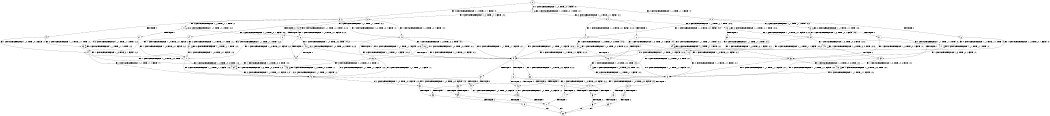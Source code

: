 digraph BCG {
size = "7, 10.5";
center = TRUE;
node [shape = circle];
0 [peripheries = 2];
0 -> 1 [label = "EX !1 !ATOMIC_EXCH_BRANCH (1, +0, TRUE, +0, 1, TRUE) !:0:"];
0 -> 2 [label = "EX !2 !ATOMIC_EXCH_BRANCH (1, +1, TRUE, +1, 1, FALSE) !:0:"];
0 -> 3 [label = "EX !0 !ATOMIC_EXCH_BRANCH (1, +1, TRUE, +1, 1, FALSE) !:0:"];
1 -> 4 [label = "EX !2 !ATOMIC_EXCH_BRANCH (1, +1, TRUE, +1, 1, FALSE) !:0:1:"];
1 -> 5 [label = "EX !0 !ATOMIC_EXCH_BRANCH (1, +1, TRUE, +1, 1, FALSE) !:0:1:"];
1 -> 1 [label = "EX !1 !ATOMIC_EXCH_BRANCH (1, +0, TRUE, +0, 1, TRUE) !:0:1:"];
2 -> 6 [label = "TERMINATE !2"];
2 -> 7 [label = "EX !1 !ATOMIC_EXCH_BRANCH (1, +0, TRUE, +0, 1, FALSE) !:0:2:"];
2 -> 8 [label = "EX !0 !ATOMIC_EXCH_BRANCH (1, +1, TRUE, +1, 1, TRUE) !:0:2:"];
3 -> 9 [label = "TERMINATE !0"];
3 -> 10 [label = "EX !1 !ATOMIC_EXCH_BRANCH (1, +0, TRUE, +0, 1, FALSE) !:0:"];
3 -> 11 [label = "EX !2 !ATOMIC_EXCH_BRANCH (1, +1, TRUE, +1, 1, TRUE) !:0:"];
4 -> 12 [label = "TERMINATE !2"];
4 -> 13 [label = "EX !0 !ATOMIC_EXCH_BRANCH (1, +1, TRUE, +1, 1, TRUE) !:0:1:2:"];
4 -> 7 [label = "EX !1 !ATOMIC_EXCH_BRANCH (1, +0, TRUE, +0, 1, FALSE) !:0:1:2:"];
5 -> 14 [label = "TERMINATE !0"];
5 -> 15 [label = "EX !2 !ATOMIC_EXCH_BRANCH (1, +1, TRUE, +1, 1, TRUE) !:0:1:"];
5 -> 10 [label = "EX !1 !ATOMIC_EXCH_BRANCH (1, +0, TRUE, +0, 1, FALSE) !:0:1:"];
6 -> 16 [label = "EX !1 !ATOMIC_EXCH_BRANCH (1, +0, TRUE, +0, 1, FALSE) !:0:"];
6 -> 17 [label = "EX !0 !ATOMIC_EXCH_BRANCH (1, +1, TRUE, +1, 1, TRUE) !:0:"];
7 -> 18 [label = "TERMINATE !2"];
7 -> 19 [label = "EX !0 !ATOMIC_EXCH_BRANCH (1, +1, TRUE, +1, 1, FALSE) !:0:1:2:"];
7 -> 20 [label = "EX !1 !ATOMIC_EXCH_BRANCH (1, +0, TRUE, +0, 2, TRUE) !:0:1:2:"];
8 -> 21 [label = "TERMINATE !2"];
8 -> 22 [label = "EX !1 !ATOMIC_EXCH_BRANCH (1, +0, TRUE, +0, 1, FALSE) !:0:2:"];
8 -> 8 [label = "EX !0 !ATOMIC_EXCH_BRANCH (1, +1, TRUE, +1, 1, TRUE) !:0:2:"];
9 -> 23 [label = "EX !2 !ATOMIC_EXCH_BRANCH (1, +1, TRUE, +1, 1, TRUE) !:1:"];
9 -> 24 [label = "EX !1 !ATOMIC_EXCH_BRANCH (1, +0, TRUE, +0, 1, FALSE) !:1:"];
10 -> 25 [label = "TERMINATE !0"];
10 -> 19 [label = "EX !2 !ATOMIC_EXCH_BRANCH (1, +1, TRUE, +1, 1, FALSE) !:0:1:"];
10 -> 26 [label = "EX !1 !ATOMIC_EXCH_BRANCH (1, +0, TRUE, +0, 2, TRUE) !:0:1:"];
11 -> 27 [label = "TERMINATE !0"];
11 -> 28 [label = "EX !1 !ATOMIC_EXCH_BRANCH (1, +0, TRUE, +0, 1, FALSE) !:0:2:"];
11 -> 11 [label = "EX !2 !ATOMIC_EXCH_BRANCH (1, +1, TRUE, +1, 1, TRUE) !:0:2:"];
12 -> 29 [label = "EX !0 !ATOMIC_EXCH_BRANCH (1, +1, TRUE, +1, 1, TRUE) !:0:1:"];
12 -> 16 [label = "EX !1 !ATOMIC_EXCH_BRANCH (1, +0, TRUE, +0, 1, FALSE) !:0:1:"];
13 -> 30 [label = "TERMINATE !2"];
13 -> 22 [label = "EX !1 !ATOMIC_EXCH_BRANCH (1, +0, TRUE, +0, 1, FALSE) !:0:1:2:"];
13 -> 13 [label = "EX !0 !ATOMIC_EXCH_BRANCH (1, +1, TRUE, +1, 1, TRUE) !:0:1:2:"];
14 -> 31 [label = "EX !2 !ATOMIC_EXCH_BRANCH (1, +1, TRUE, +1, 1, TRUE) !:1:"];
14 -> 24 [label = "EX !1 !ATOMIC_EXCH_BRANCH (1, +0, TRUE, +0, 1, FALSE) !:1:"];
15 -> 32 [label = "TERMINATE !0"];
15 -> 15 [label = "EX !2 !ATOMIC_EXCH_BRANCH (1, +1, TRUE, +1, 1, TRUE) !:0:1:2:"];
15 -> 28 [label = "EX !1 !ATOMIC_EXCH_BRANCH (1, +0, TRUE, +0, 1, FALSE) !:0:1:2:"];
16 -> 33 [label = "EX !0 !ATOMIC_EXCH_BRANCH (1, +1, TRUE, +1, 1, FALSE) !:0:1:"];
16 -> 34 [label = "EX !1 !ATOMIC_EXCH_BRANCH (1, +0, TRUE, +0, 2, TRUE) !:0:1:"];
17 -> 35 [label = "EX !1 !ATOMIC_EXCH_BRANCH (1, +0, TRUE, +0, 1, FALSE) !:0:"];
17 -> 17 [label = "EX !0 !ATOMIC_EXCH_BRANCH (1, +1, TRUE, +1, 1, TRUE) !:0:"];
18 -> 33 [label = "EX !0 !ATOMIC_EXCH_BRANCH (1, +1, TRUE, +1, 1, FALSE) !:0:1:"];
18 -> 34 [label = "EX !1 !ATOMIC_EXCH_BRANCH (1, +0, TRUE, +0, 2, TRUE) !:0:1:"];
19 -> 36 [label = "TERMINATE !2"];
19 -> 37 [label = "TERMINATE !0"];
19 -> 38 [label = "EX !1 !ATOMIC_EXCH_BRANCH (1, +0, TRUE, +0, 2, FALSE) !:0:1:2:"];
20 -> 18 [label = "TERMINATE !2"];
20 -> 19 [label = "EX !0 !ATOMIC_EXCH_BRANCH (1, +1, TRUE, +1, 1, FALSE) !:0:1:2:"];
20 -> 20 [label = "EX !1 !ATOMIC_EXCH_BRANCH (1, +0, TRUE, +0, 2, TRUE) !:0:1:2:"];
21 -> 35 [label = "EX !1 !ATOMIC_EXCH_BRANCH (1, +0, TRUE, +0, 1, FALSE) !:0:"];
21 -> 17 [label = "EX !0 !ATOMIC_EXCH_BRANCH (1, +1, TRUE, +1, 1, TRUE) !:0:"];
22 -> 39 [label = "TERMINATE !2"];
22 -> 40 [label = "EX !1 !ATOMIC_EXCH_BRANCH (1, +0, TRUE, +0, 2, TRUE) !:0:1:2:"];
22 -> 19 [label = "EX !0 !ATOMIC_EXCH_BRANCH (1, +1, TRUE, +1, 1, FALSE) !:0:1:2:"];
23 -> 41 [label = "EX !1 !ATOMIC_EXCH_BRANCH (1, +0, TRUE, +0, 1, FALSE) !:1:2:"];
23 -> 23 [label = "EX !2 !ATOMIC_EXCH_BRANCH (1, +1, TRUE, +1, 1, TRUE) !:1:2:"];
24 -> 42 [label = "EX !2 !ATOMIC_EXCH_BRANCH (1, +1, TRUE, +1, 1, FALSE) !:1:"];
24 -> 43 [label = "EX !1 !ATOMIC_EXCH_BRANCH (1, +0, TRUE, +0, 2, TRUE) !:1:"];
25 -> 42 [label = "EX !2 !ATOMIC_EXCH_BRANCH (1, +1, TRUE, +1, 1, FALSE) !:1:"];
25 -> 43 [label = "EX !1 !ATOMIC_EXCH_BRANCH (1, +0, TRUE, +0, 2, TRUE) !:1:"];
26 -> 25 [label = "TERMINATE !0"];
26 -> 19 [label = "EX !2 !ATOMIC_EXCH_BRANCH (1, +1, TRUE, +1, 1, FALSE) !:0:1:"];
26 -> 26 [label = "EX !1 !ATOMIC_EXCH_BRANCH (1, +0, TRUE, +0, 2, TRUE) !:0:1:"];
27 -> 41 [label = "EX !1 !ATOMIC_EXCH_BRANCH (1, +0, TRUE, +0, 1, FALSE) !:1:2:"];
27 -> 23 [label = "EX !2 !ATOMIC_EXCH_BRANCH (1, +1, TRUE, +1, 1, TRUE) !:1:2:"];
28 -> 44 [label = "TERMINATE !0"];
28 -> 19 [label = "EX !2 !ATOMIC_EXCH_BRANCH (1, +1, TRUE, +1, 1, FALSE) !:0:1:2:"];
28 -> 45 [label = "EX !1 !ATOMIC_EXCH_BRANCH (1, +0, TRUE, +0, 2, TRUE) !:0:1:2:"];
29 -> 35 [label = "EX !1 !ATOMIC_EXCH_BRANCH (1, +0, TRUE, +0, 1, FALSE) !:0:1:"];
29 -> 29 [label = "EX !0 !ATOMIC_EXCH_BRANCH (1, +1, TRUE, +1, 1, TRUE) !:0:1:"];
30 -> 35 [label = "EX !1 !ATOMIC_EXCH_BRANCH (1, +0, TRUE, +0, 1, FALSE) !:0:1:"];
30 -> 29 [label = "EX !0 !ATOMIC_EXCH_BRANCH (1, +1, TRUE, +1, 1, TRUE) !:0:1:"];
31 -> 31 [label = "EX !2 !ATOMIC_EXCH_BRANCH (1, +1, TRUE, +1, 1, TRUE) !:1:2:"];
31 -> 41 [label = "EX !1 !ATOMIC_EXCH_BRANCH (1, +0, TRUE, +0, 1, FALSE) !:1:2:"];
32 -> 31 [label = "EX !2 !ATOMIC_EXCH_BRANCH (1, +1, TRUE, +1, 1, TRUE) !:1:2:"];
32 -> 41 [label = "EX !1 !ATOMIC_EXCH_BRANCH (1, +0, TRUE, +0, 1, FALSE) !:1:2:"];
33 -> 46 [label = "TERMINATE !0"];
33 -> 47 [label = "EX !1 !ATOMIC_EXCH_BRANCH (1, +0, TRUE, +0, 2, FALSE) !:0:1:"];
34 -> 33 [label = "EX !0 !ATOMIC_EXCH_BRANCH (1, +1, TRUE, +1, 1, FALSE) !:0:1:"];
34 -> 34 [label = "EX !1 !ATOMIC_EXCH_BRANCH (1, +0, TRUE, +0, 2, TRUE) !:0:1:"];
35 -> 48 [label = "EX !1 !ATOMIC_EXCH_BRANCH (1, +0, TRUE, +0, 2, TRUE) !:0:1:"];
35 -> 33 [label = "EX !0 !ATOMIC_EXCH_BRANCH (1, +1, TRUE, +1, 1, FALSE) !:0:1:"];
36 -> 46 [label = "TERMINATE !0"];
36 -> 47 [label = "EX !1 !ATOMIC_EXCH_BRANCH (1, +0, TRUE, +0, 2, FALSE) !:0:1:"];
37 -> 49 [label = "TERMINATE !2"];
37 -> 50 [label = "EX !1 !ATOMIC_EXCH_BRANCH (1, +0, TRUE, +0, 2, FALSE) !:1:2:"];
38 -> 51 [label = "TERMINATE !1"];
38 -> 52 [label = "TERMINATE !2"];
38 -> 53 [label = "TERMINATE !0"];
39 -> 48 [label = "EX !1 !ATOMIC_EXCH_BRANCH (1, +0, TRUE, +0, 2, TRUE) !:0:1:"];
39 -> 33 [label = "EX !0 !ATOMIC_EXCH_BRANCH (1, +1, TRUE, +1, 1, FALSE) !:0:1:"];
40 -> 39 [label = "TERMINATE !2"];
40 -> 40 [label = "EX !1 !ATOMIC_EXCH_BRANCH (1, +0, TRUE, +0, 2, TRUE) !:0:1:2:"];
40 -> 19 [label = "EX !0 !ATOMIC_EXCH_BRANCH (1, +1, TRUE, +1, 1, FALSE) !:0:1:2:"];
41 -> 42 [label = "EX !2 !ATOMIC_EXCH_BRANCH (1, +1, TRUE, +1, 1, FALSE) !:1:2:"];
41 -> 54 [label = "EX !1 !ATOMIC_EXCH_BRANCH (1, +0, TRUE, +0, 2, TRUE) !:1:2:"];
42 -> 49 [label = "TERMINATE !2"];
42 -> 50 [label = "EX !1 !ATOMIC_EXCH_BRANCH (1, +0, TRUE, +0, 2, FALSE) !:1:2:"];
43 -> 42 [label = "EX !2 !ATOMIC_EXCH_BRANCH (1, +1, TRUE, +1, 1, FALSE) !:1:"];
43 -> 43 [label = "EX !1 !ATOMIC_EXCH_BRANCH (1, +0, TRUE, +0, 2, TRUE) !:1:"];
44 -> 42 [label = "EX !2 !ATOMIC_EXCH_BRANCH (1, +1, TRUE, +1, 1, FALSE) !:1:2:"];
44 -> 54 [label = "EX !1 !ATOMIC_EXCH_BRANCH (1, +0, TRUE, +0, 2, TRUE) !:1:2:"];
45 -> 44 [label = "TERMINATE !0"];
45 -> 19 [label = "EX !2 !ATOMIC_EXCH_BRANCH (1, +1, TRUE, +1, 1, FALSE) !:0:1:2:"];
45 -> 45 [label = "EX !1 !ATOMIC_EXCH_BRANCH (1, +0, TRUE, +0, 2, TRUE) !:0:1:2:"];
46 -> 55 [label = "EX !1 !ATOMIC_EXCH_BRANCH (1, +0, TRUE, +0, 2, FALSE) !:1:"];
47 -> 56 [label = "TERMINATE !1"];
47 -> 57 [label = "TERMINATE !0"];
48 -> 48 [label = "EX !1 !ATOMIC_EXCH_BRANCH (1, +0, TRUE, +0, 2, TRUE) !:0:1:"];
48 -> 33 [label = "EX !0 !ATOMIC_EXCH_BRANCH (1, +1, TRUE, +1, 1, FALSE) !:0:1:"];
49 -> 55 [label = "EX !1 !ATOMIC_EXCH_BRANCH (1, +0, TRUE, +0, 2, FALSE) !:1:"];
50 -> 58 [label = "TERMINATE !1"];
50 -> 59 [label = "TERMINATE !2"];
51 -> 60 [label = "TERMINATE !2"];
51 -> 61 [label = "TERMINATE !0"];
52 -> 56 [label = "TERMINATE !1"];
52 -> 57 [label = "TERMINATE !0"];
53 -> 58 [label = "TERMINATE !1"];
53 -> 59 [label = "TERMINATE !2"];
54 -> 42 [label = "EX !2 !ATOMIC_EXCH_BRANCH (1, +1, TRUE, +1, 1, FALSE) !:1:2:"];
54 -> 54 [label = "EX !1 !ATOMIC_EXCH_BRANCH (1, +0, TRUE, +0, 2, TRUE) !:1:2:"];
55 -> 62 [label = "TERMINATE !1"];
56 -> 63 [label = "TERMINATE !0"];
57 -> 62 [label = "TERMINATE !1"];
58 -> 64 [label = "TERMINATE !2"];
59 -> 62 [label = "TERMINATE !1"];
60 -> 63 [label = "TERMINATE !0"];
61 -> 65 [label = "TERMINATE !2"];
62 -> 66 [label = "exit"];
63 -> 66 [label = "exit"];
64 -> 66 [label = "exit"];
65 -> 66 [label = "exit"];
}
